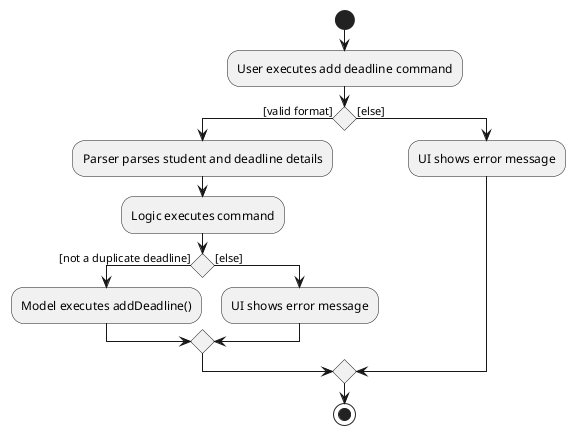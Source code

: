 @startuml
start
:User executes add deadline command;

'Since the beta syntax does not support placing the condition outside the
'diamond we place it as the true branch instead.

if () then ([valid format])
    :Parser parses student and deadline details;
    :Logic executes command;
    if () then ([not a duplicate deadline])
        :Model executes addDeadline();
    else ([else])
        :UI shows error message;
       endif
else ([else])
    :UI shows error message;
endif
stop
@enduml
